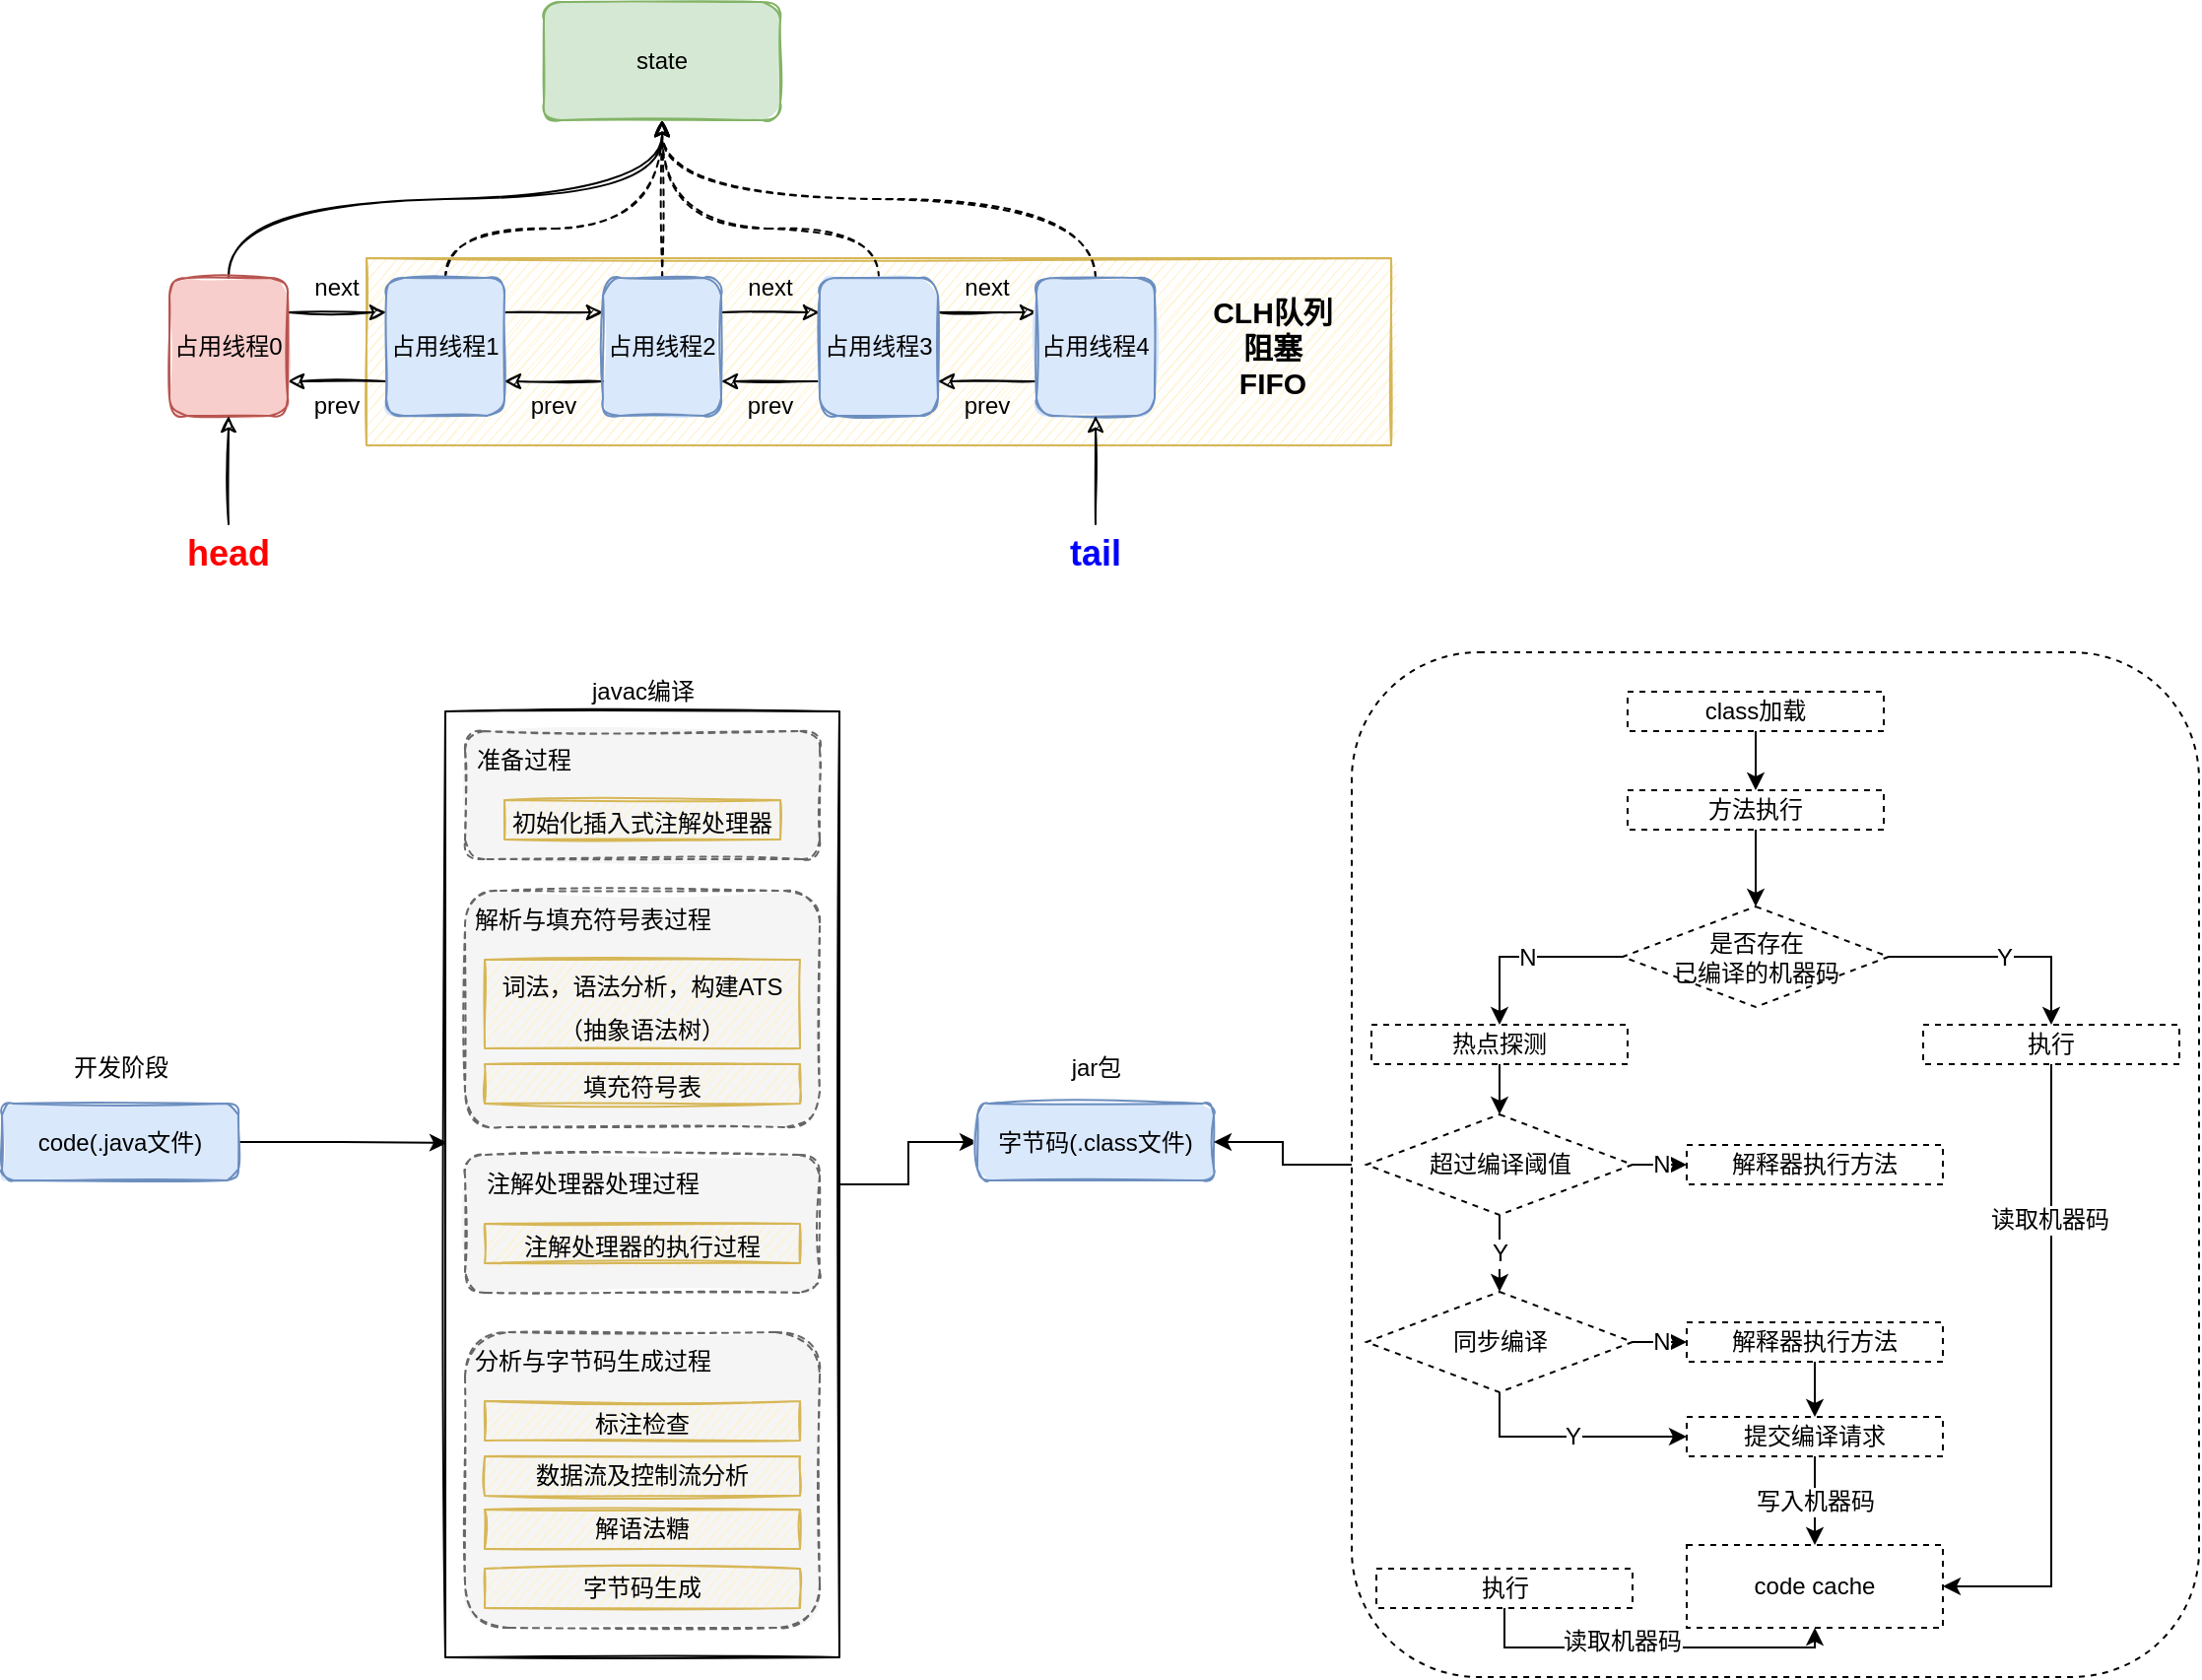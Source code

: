 <mxfile version="20.8.20" type="github">
  <diagram id="Yuw8eQQD934mDUAI04a5" name="第 1 页">
    <mxGraphModel dx="1434" dy="754" grid="1" gridSize="10" guides="1" tooltips="1" connect="1" arrows="1" fold="1" page="1" pageScale="1" pageWidth="827" pageHeight="1169" math="0" shadow="0">
      <root>
        <mxCell id="0" />
        <mxCell id="1" parent="0" />
        <mxCell id="kUrpYP0FrZ2lY7gKSXWZ-40" value="" style="rounded=0;whiteSpace=wrap;html=1;fontSize=18;sketch=1;fillColor=#fff2cc;strokeColor=#d6b656;shadow=0;glass=0;" parent="1" vertex="1">
          <mxGeometry x="200" y="370" width="520" height="95" as="geometry" />
        </mxCell>
        <mxCell id="kUrpYP0FrZ2lY7gKSXWZ-7" value="state" style="rounded=1;whiteSpace=wrap;html=1;sketch=1;fillColor=#d5e8d4;strokeColor=#82b366;fillStyle=solid;" parent="1" vertex="1">
          <mxGeometry x="290" y="240" width="120" height="60" as="geometry" />
        </mxCell>
        <mxCell id="kUrpYP0FrZ2lY7gKSXWZ-14" style="edgeStyle=orthogonalEdgeStyle;rounded=0;orthogonalLoop=1;jettySize=auto;html=1;exitX=1;exitY=0.25;exitDx=0;exitDy=0;entryX=0;entryY=0.25;entryDx=0;entryDy=0;sketch=1;" parent="1" source="kUrpYP0FrZ2lY7gKSXWZ-8" target="kUrpYP0FrZ2lY7gKSXWZ-9" edge="1">
          <mxGeometry relative="1" as="geometry" />
        </mxCell>
        <mxCell id="kUrpYP0FrZ2lY7gKSXWZ-20" style="edgeStyle=orthogonalEdgeStyle;rounded=0;orthogonalLoop=1;jettySize=auto;html=1;exitX=0;exitY=0.75;exitDx=0;exitDy=0;entryX=1;entryY=0.75;entryDx=0;entryDy=0;sketch=1;" parent="1" source="kUrpYP0FrZ2lY7gKSXWZ-8" target="kUrpYP0FrZ2lY7gKSXWZ-12" edge="1">
          <mxGeometry relative="1" as="geometry" />
        </mxCell>
        <mxCell id="kUrpYP0FrZ2lY7gKSXWZ-36" style="edgeStyle=orthogonalEdgeStyle;curved=1;rounded=0;sketch=1;orthogonalLoop=1;jettySize=auto;html=1;exitX=0.5;exitY=0;exitDx=0;exitDy=0;entryX=0.5;entryY=1;entryDx=0;entryDy=0;fontSize=18;dashed=1;" parent="1" source="kUrpYP0FrZ2lY7gKSXWZ-8" target="kUrpYP0FrZ2lY7gKSXWZ-7" edge="1">
          <mxGeometry relative="1" as="geometry">
            <Array as="points">
              <mxPoint x="240" y="355" />
              <mxPoint x="350" y="355" />
            </Array>
          </mxGeometry>
        </mxCell>
        <mxCell id="kUrpYP0FrZ2lY7gKSXWZ-8" value="占用线程1" style="rounded=1;whiteSpace=wrap;html=1;sketch=1;fillColor=#dae8fc;strokeColor=#6c8ebf;fillStyle=solid;" parent="1" vertex="1">
          <mxGeometry x="210" y="380" width="60" height="70" as="geometry" />
        </mxCell>
        <mxCell id="kUrpYP0FrZ2lY7gKSXWZ-15" style="edgeStyle=orthogonalEdgeStyle;rounded=0;orthogonalLoop=1;jettySize=auto;html=1;exitX=1;exitY=0.25;exitDx=0;exitDy=0;entryX=0;entryY=0.25;entryDx=0;entryDy=0;sketch=1;" parent="1" source="kUrpYP0FrZ2lY7gKSXWZ-9" target="kUrpYP0FrZ2lY7gKSXWZ-10" edge="1">
          <mxGeometry relative="1" as="geometry" />
        </mxCell>
        <mxCell id="kUrpYP0FrZ2lY7gKSXWZ-19" style="edgeStyle=orthogonalEdgeStyle;rounded=0;orthogonalLoop=1;jettySize=auto;html=1;exitX=0;exitY=0.75;exitDx=0;exitDy=0;entryX=1;entryY=0.75;entryDx=0;entryDy=0;sketch=1;" parent="1" source="kUrpYP0FrZ2lY7gKSXWZ-9" target="kUrpYP0FrZ2lY7gKSXWZ-8" edge="1">
          <mxGeometry relative="1" as="geometry" />
        </mxCell>
        <mxCell id="kUrpYP0FrZ2lY7gKSXWZ-37" style="edgeStyle=orthogonalEdgeStyle;curved=1;rounded=0;sketch=1;orthogonalLoop=1;jettySize=auto;html=1;exitX=0.5;exitY=0;exitDx=0;exitDy=0;entryX=0.5;entryY=1;entryDx=0;entryDy=0;fontSize=18;dashed=1;" parent="1" source="kUrpYP0FrZ2lY7gKSXWZ-9" target="kUrpYP0FrZ2lY7gKSXWZ-7" edge="1">
          <mxGeometry relative="1" as="geometry" />
        </mxCell>
        <mxCell id="kUrpYP0FrZ2lY7gKSXWZ-9" value="占用线程2" style="rounded=1;whiteSpace=wrap;html=1;sketch=1;fillColor=#dae8fc;strokeColor=#6c8ebf;fillStyle=solid;" parent="1" vertex="1">
          <mxGeometry x="320" y="380" width="60" height="70" as="geometry" />
        </mxCell>
        <mxCell id="kUrpYP0FrZ2lY7gKSXWZ-16" style="edgeStyle=orthogonalEdgeStyle;rounded=0;orthogonalLoop=1;jettySize=auto;html=1;exitX=1;exitY=0.25;exitDx=0;exitDy=0;entryX=0;entryY=0.25;entryDx=0;entryDy=0;sketch=1;" parent="1" source="kUrpYP0FrZ2lY7gKSXWZ-10" target="kUrpYP0FrZ2lY7gKSXWZ-11" edge="1">
          <mxGeometry relative="1" as="geometry" />
        </mxCell>
        <mxCell id="kUrpYP0FrZ2lY7gKSXWZ-18" style="edgeStyle=orthogonalEdgeStyle;rounded=0;orthogonalLoop=1;jettySize=auto;html=1;exitX=0;exitY=0.75;exitDx=0;exitDy=0;entryX=1;entryY=0.75;entryDx=0;entryDy=0;sketch=1;" parent="1" source="kUrpYP0FrZ2lY7gKSXWZ-10" target="kUrpYP0FrZ2lY7gKSXWZ-9" edge="1">
          <mxGeometry relative="1" as="geometry" />
        </mxCell>
        <mxCell id="kUrpYP0FrZ2lY7gKSXWZ-38" style="edgeStyle=orthogonalEdgeStyle;curved=1;rounded=0;sketch=1;orthogonalLoop=1;jettySize=auto;html=1;exitX=0.5;exitY=0;exitDx=0;exitDy=0;entryX=0.5;entryY=1;entryDx=0;entryDy=0;fontSize=18;dashed=1;" parent="1" source="kUrpYP0FrZ2lY7gKSXWZ-10" target="kUrpYP0FrZ2lY7gKSXWZ-7" edge="1">
          <mxGeometry relative="1" as="geometry">
            <Array as="points">
              <mxPoint x="460" y="355" />
              <mxPoint x="350" y="355" />
            </Array>
          </mxGeometry>
        </mxCell>
        <mxCell id="kUrpYP0FrZ2lY7gKSXWZ-10" value="占用线程3" style="rounded=1;whiteSpace=wrap;html=1;sketch=1;fillColor=#dae8fc;strokeColor=#6c8ebf;fillStyle=solid;" parent="1" vertex="1">
          <mxGeometry x="430" y="380" width="60" height="70" as="geometry" />
        </mxCell>
        <mxCell id="kUrpYP0FrZ2lY7gKSXWZ-17" style="edgeStyle=orthogonalEdgeStyle;rounded=0;orthogonalLoop=1;jettySize=auto;html=1;exitX=0;exitY=0.75;exitDx=0;exitDy=0;entryX=1;entryY=0.75;entryDx=0;entryDy=0;sketch=1;" parent="1" source="kUrpYP0FrZ2lY7gKSXWZ-11" target="kUrpYP0FrZ2lY7gKSXWZ-10" edge="1">
          <mxGeometry relative="1" as="geometry" />
        </mxCell>
        <mxCell id="kUrpYP0FrZ2lY7gKSXWZ-39" style="edgeStyle=orthogonalEdgeStyle;curved=1;rounded=0;sketch=1;orthogonalLoop=1;jettySize=auto;html=1;exitX=0.5;exitY=0;exitDx=0;exitDy=0;fontSize=18;dashed=1;" parent="1" source="kUrpYP0FrZ2lY7gKSXWZ-11" target="kUrpYP0FrZ2lY7gKSXWZ-7" edge="1">
          <mxGeometry relative="1" as="geometry" />
        </mxCell>
        <mxCell id="kUrpYP0FrZ2lY7gKSXWZ-11" value="占用线程4" style="rounded=1;whiteSpace=wrap;html=1;sketch=1;fillColor=#dae8fc;strokeColor=#6c8ebf;fillStyle=solid;" parent="1" vertex="1">
          <mxGeometry x="540" y="380" width="60" height="70" as="geometry" />
        </mxCell>
        <mxCell id="kUrpYP0FrZ2lY7gKSXWZ-13" style="edgeStyle=orthogonalEdgeStyle;rounded=0;orthogonalLoop=1;jettySize=auto;html=1;exitX=1;exitY=0.25;exitDx=0;exitDy=0;entryX=0;entryY=0.25;entryDx=0;entryDy=0;sketch=1;" parent="1" source="kUrpYP0FrZ2lY7gKSXWZ-12" target="kUrpYP0FrZ2lY7gKSXWZ-8" edge="1">
          <mxGeometry relative="1" as="geometry" />
        </mxCell>
        <mxCell id="kUrpYP0FrZ2lY7gKSXWZ-35" style="edgeStyle=orthogonalEdgeStyle;rounded=0;orthogonalLoop=1;jettySize=auto;html=1;exitX=0.5;exitY=0;exitDx=0;exitDy=0;entryX=0.5;entryY=1;entryDx=0;entryDy=0;fontSize=18;sketch=1;curved=1;" parent="1" source="kUrpYP0FrZ2lY7gKSXWZ-12" target="kUrpYP0FrZ2lY7gKSXWZ-7" edge="1">
          <mxGeometry relative="1" as="geometry" />
        </mxCell>
        <mxCell id="kUrpYP0FrZ2lY7gKSXWZ-12" value="占用线程0" style="rounded=1;whiteSpace=wrap;html=1;sketch=1;fillColor=#f8cecc;strokeColor=#b85450;fillStyle=solid;" parent="1" vertex="1">
          <mxGeometry x="100" y="380" width="60" height="70" as="geometry" />
        </mxCell>
        <mxCell id="kUrpYP0FrZ2lY7gKSXWZ-34" style="edgeStyle=orthogonalEdgeStyle;rounded=0;orthogonalLoop=1;jettySize=auto;html=1;exitX=0.5;exitY=0;exitDx=0;exitDy=0;entryX=0.5;entryY=1;entryDx=0;entryDy=0;fontSize=18;sketch=1;" parent="1" source="kUrpYP0FrZ2lY7gKSXWZ-21" target="kUrpYP0FrZ2lY7gKSXWZ-12" edge="1">
          <mxGeometry relative="1" as="geometry" />
        </mxCell>
        <mxCell id="kUrpYP0FrZ2lY7gKSXWZ-21" value="&lt;font style=&quot;font-size: 18px;&quot; color=&quot;#FF0000&quot;&gt;&lt;b&gt;head&lt;/b&gt;&lt;/font&gt;" style="text;html=1;strokeColor=none;fillColor=none;align=center;verticalAlign=middle;whiteSpace=wrap;rounded=0;sketch=1;" parent="1" vertex="1">
          <mxGeometry x="100" y="505" width="60" height="30" as="geometry" />
        </mxCell>
        <mxCell id="kUrpYP0FrZ2lY7gKSXWZ-22" value="next" style="text;html=1;strokeColor=none;fillColor=none;align=center;verticalAlign=middle;whiteSpace=wrap;rounded=0;sketch=1;" parent="1" vertex="1">
          <mxGeometry x="170" y="375" width="30" height="20" as="geometry" />
        </mxCell>
        <mxCell id="kUrpYP0FrZ2lY7gKSXWZ-24" value="next" style="text;html=1;strokeColor=none;fillColor=none;align=center;verticalAlign=middle;whiteSpace=wrap;rounded=0;sketch=1;" parent="1" vertex="1">
          <mxGeometry x="390" y="375" width="30" height="20" as="geometry" />
        </mxCell>
        <mxCell id="kUrpYP0FrZ2lY7gKSXWZ-26" value="next" style="text;html=1;strokeColor=none;fillColor=none;align=center;verticalAlign=middle;whiteSpace=wrap;rounded=0;sketch=1;" parent="1" vertex="1">
          <mxGeometry x="500" y="375" width="30" height="20" as="geometry" />
        </mxCell>
        <mxCell id="kUrpYP0FrZ2lY7gKSXWZ-27" value="prev" style="text;html=1;strokeColor=none;fillColor=none;align=center;verticalAlign=middle;whiteSpace=wrap;rounded=0;sketch=1;" parent="1" vertex="1">
          <mxGeometry x="500" y="435" width="30" height="20" as="geometry" />
        </mxCell>
        <mxCell id="kUrpYP0FrZ2lY7gKSXWZ-29" value="prev" style="text;html=1;strokeColor=none;fillColor=none;align=center;verticalAlign=middle;whiteSpace=wrap;rounded=0;sketch=1;" parent="1" vertex="1">
          <mxGeometry x="390" y="435" width="30" height="20" as="geometry" />
        </mxCell>
        <mxCell id="kUrpYP0FrZ2lY7gKSXWZ-30" value="prev" style="text;html=1;strokeColor=none;fillColor=none;align=center;verticalAlign=middle;whiteSpace=wrap;rounded=0;sketch=1;" parent="1" vertex="1">
          <mxGeometry x="280" y="435" width="30" height="20" as="geometry" />
        </mxCell>
        <mxCell id="kUrpYP0FrZ2lY7gKSXWZ-31" value="prev" style="text;html=1;strokeColor=none;fillColor=none;align=center;verticalAlign=middle;whiteSpace=wrap;rounded=0;sketch=1;" parent="1" vertex="1">
          <mxGeometry x="170" y="435" width="30" height="20" as="geometry" />
        </mxCell>
        <mxCell id="kUrpYP0FrZ2lY7gKSXWZ-33" style="edgeStyle=orthogonalEdgeStyle;rounded=0;orthogonalLoop=1;jettySize=auto;html=1;exitX=0.5;exitY=0;exitDx=0;exitDy=0;entryX=0.5;entryY=1;entryDx=0;entryDy=0;sketch=1;" parent="1" source="kUrpYP0FrZ2lY7gKSXWZ-32" target="kUrpYP0FrZ2lY7gKSXWZ-11" edge="1">
          <mxGeometry relative="1" as="geometry" />
        </mxCell>
        <mxCell id="kUrpYP0FrZ2lY7gKSXWZ-32" value="&lt;div style=&quot;font-size: 18px;&quot;&gt;&lt;font style=&quot;font-size: 18px;&quot; color=&quot;#0000FF&quot;&gt;&lt;b&gt;tail&lt;/b&gt;&lt;/font&gt;&lt;/div&gt;" style="text;html=1;strokeColor=none;fillColor=none;align=center;verticalAlign=middle;whiteSpace=wrap;rounded=0;sketch=1;" parent="1" vertex="1">
          <mxGeometry x="540" y="505" width="60" height="30" as="geometry" />
        </mxCell>
        <mxCell id="kUrpYP0FrZ2lY7gKSXWZ-42" value="&lt;div style=&quot;font-size: 15px;&quot;&gt;&lt;font style=&quot;font-size: 15px;&quot;&gt;&lt;b&gt;CLH队列&lt;/b&gt;&lt;/font&gt;&lt;/div&gt;&lt;div style=&quot;font-size: 15px;&quot;&gt;&lt;font style=&quot;font-size: 15px;&quot;&gt;&lt;b&gt;阻塞&lt;/b&gt;&lt;/font&gt;&lt;/div&gt;&lt;div style=&quot;font-size: 15px;&quot;&gt;&lt;font style=&quot;font-size: 15px;&quot;&gt;&lt;b&gt;FIFO&lt;br&gt;&lt;/b&gt;&lt;/font&gt;&lt;/div&gt;" style="text;html=1;strokeColor=none;fillColor=none;align=center;verticalAlign=middle;whiteSpace=wrap;rounded=0;sketch=1;" parent="1" vertex="1">
          <mxGeometry x="610" y="375" width="100" height="80" as="geometry" />
        </mxCell>
        <mxCell id="RqRscrc4wxtINAn6Nrad-28" style="edgeStyle=orthogonalEdgeStyle;rounded=0;orthogonalLoop=1;jettySize=auto;html=1;exitX=1;exitY=0.5;exitDx=0;exitDy=0;entryX=0.005;entryY=0.456;entryDx=0;entryDy=0;entryPerimeter=0;fontSize=12;" edge="1" parent="1" source="RqRscrc4wxtINAn6Nrad-1" target="RqRscrc4wxtINAn6Nrad-4">
          <mxGeometry relative="1" as="geometry" />
        </mxCell>
        <mxCell id="RqRscrc4wxtINAn6Nrad-1" value="&lt;div&gt;code(.java文件)&lt;br&gt;&lt;/div&gt;" style="rounded=1;whiteSpace=wrap;html=1;sketch=1;fillColor=#dae8fc;strokeColor=#6c8ebf;fillStyle=solid;" vertex="1" parent="1">
          <mxGeometry x="15" y="799" width="120" height="39" as="geometry" />
        </mxCell>
        <mxCell id="RqRscrc4wxtINAn6Nrad-2" value="开发阶段" style="text;html=1;strokeColor=none;fillColor=none;align=center;verticalAlign=middle;whiteSpace=wrap;rounded=0;sketch=1;" vertex="1" parent="1">
          <mxGeometry x="42.5" y="771" width="65" height="20" as="geometry" />
        </mxCell>
        <mxCell id="RqRscrc4wxtINAn6Nrad-31" style="edgeStyle=orthogonalEdgeStyle;rounded=0;orthogonalLoop=1;jettySize=auto;html=1;exitX=1;exitY=0.5;exitDx=0;exitDy=0;entryX=0;entryY=0.5;entryDx=0;entryDy=0;fontSize=12;" edge="1" parent="1" source="RqRscrc4wxtINAn6Nrad-4" target="RqRscrc4wxtINAn6Nrad-29">
          <mxGeometry relative="1" as="geometry" />
        </mxCell>
        <mxCell id="RqRscrc4wxtINAn6Nrad-4" value="" style="rounded=0;whiteSpace=wrap;html=1;fontSize=18;sketch=1;shadow=0;glass=0;" vertex="1" parent="1">
          <mxGeometry x="240" y="600" width="200" height="480" as="geometry" />
        </mxCell>
        <mxCell id="RqRscrc4wxtINAn6Nrad-5" value="" style="rounded=1;whiteSpace=wrap;html=1;sketch=1;fillColor=#f5f5f5;strokeColor=#666666;fillStyle=solid;fontColor=#333333;dashed=1;" vertex="1" parent="1">
          <mxGeometry x="250" y="610" width="180" height="65" as="geometry" />
        </mxCell>
        <mxCell id="RqRscrc4wxtINAn6Nrad-6" value="准备过程" style="text;html=1;strokeColor=none;fillColor=none;align=center;verticalAlign=middle;whiteSpace=wrap;rounded=0;sketch=1;" vertex="1" parent="1">
          <mxGeometry x="250" y="615" width="60" height="20" as="geometry" />
        </mxCell>
        <mxCell id="RqRscrc4wxtINAn6Nrad-7" value="&lt;font style=&quot;font-size: 17px;&quot;&gt;&lt;font style=&quot;font-size: 16px;&quot;&gt;&lt;font style=&quot;font-size: 15px;&quot;&gt;&lt;font style=&quot;font-size: 14px;&quot;&gt;&lt;font style=&quot;font-size: 13px;&quot;&gt;&lt;font style=&quot;font-size: 12px;&quot;&gt;初始化插入式注解处理器&lt;/font&gt;&lt;/font&gt;&lt;/font&gt;&lt;/font&gt;&lt;/font&gt;&lt;/font&gt;" style="rounded=0;whiteSpace=wrap;html=1;fontSize=18;sketch=1;fillColor=#fff2cc;strokeColor=#d6b656;shadow=0;glass=0;" vertex="1" parent="1">
          <mxGeometry x="270" y="645" width="140" height="20" as="geometry" />
        </mxCell>
        <mxCell id="RqRscrc4wxtINAn6Nrad-8" value="" style="rounded=1;whiteSpace=wrap;html=1;sketch=1;fillColor=#f5f5f5;strokeColor=#666666;fillStyle=solid;fontColor=#333333;dashed=1;" vertex="1" parent="1">
          <mxGeometry x="250" y="691" width="180" height="120" as="geometry" />
        </mxCell>
        <mxCell id="RqRscrc4wxtINAn6Nrad-9" value="解析与填充符号表过程" style="text;html=1;strokeColor=none;fillColor=none;align=center;verticalAlign=middle;whiteSpace=wrap;rounded=0;sketch=1;" vertex="1" parent="1">
          <mxGeometry x="250" y="696" width="130" height="20" as="geometry" />
        </mxCell>
        <mxCell id="RqRscrc4wxtINAn6Nrad-10" value="&lt;font style=&quot;font-size: 17px;&quot;&gt;&lt;font style=&quot;font-size: 16px;&quot;&gt;&lt;font style=&quot;font-size: 15px;&quot;&gt;&lt;font style=&quot;font-size: 14px;&quot;&gt;&lt;font style=&quot;font-size: 13px;&quot;&gt;&lt;font style=&quot;font-size: 12px;&quot;&gt;词法，语法分析，构建ATS（抽象语法树）&lt;/font&gt;&lt;/font&gt;&lt;/font&gt;&lt;/font&gt;&lt;/font&gt;&lt;/font&gt;" style="rounded=0;whiteSpace=wrap;html=1;fontSize=18;sketch=1;fillColor=#fff2cc;strokeColor=#d6b656;shadow=0;glass=0;" vertex="1" parent="1">
          <mxGeometry x="260" y="726" width="160" height="45" as="geometry" />
        </mxCell>
        <mxCell id="RqRscrc4wxtINAn6Nrad-11" value="&lt;font style=&quot;font-size: 17px;&quot;&gt;&lt;font style=&quot;font-size: 16px;&quot;&gt;&lt;font style=&quot;font-size: 15px;&quot;&gt;&lt;font style=&quot;font-size: 14px;&quot;&gt;&lt;font style=&quot;font-size: 13px;&quot;&gt;&lt;font style=&quot;font-size: 12px;&quot;&gt;填充符号表&lt;/font&gt;&lt;/font&gt;&lt;/font&gt;&lt;/font&gt;&lt;/font&gt;&lt;/font&gt;" style="rounded=0;whiteSpace=wrap;html=1;fontSize=18;sketch=1;fillColor=#fff2cc;strokeColor=#d6b656;shadow=0;glass=0;" vertex="1" parent="1">
          <mxGeometry x="260" y="779" width="160" height="20" as="geometry" />
        </mxCell>
        <mxCell id="RqRscrc4wxtINAn6Nrad-15" value="" style="rounded=1;whiteSpace=wrap;html=1;sketch=1;fillColor=#f5f5f5;strokeColor=#666666;fillStyle=solid;fontColor=#333333;dashed=1;" vertex="1" parent="1">
          <mxGeometry x="250" y="825" width="180" height="70" as="geometry" />
        </mxCell>
        <mxCell id="RqRscrc4wxtINAn6Nrad-16" value="注解处理器处理过程" style="text;html=1;strokeColor=none;fillColor=none;align=center;verticalAlign=middle;whiteSpace=wrap;rounded=0;sketch=1;" vertex="1" parent="1">
          <mxGeometry x="250" y="830" width="130" height="20" as="geometry" />
        </mxCell>
        <mxCell id="RqRscrc4wxtINAn6Nrad-17" value="&lt;font style=&quot;font-size: 17px;&quot;&gt;&lt;font style=&quot;font-size: 16px;&quot;&gt;&lt;font style=&quot;font-size: 15px;&quot;&gt;&lt;font style=&quot;font-size: 14px;&quot;&gt;&lt;font style=&quot;font-size: 13px;&quot;&gt;&lt;font style=&quot;font-size: 12px;&quot;&gt;注解处理器的执行过程&lt;/font&gt;&lt;/font&gt;&lt;/font&gt;&lt;/font&gt;&lt;/font&gt;&lt;/font&gt;" style="rounded=0;whiteSpace=wrap;html=1;fontSize=18;sketch=1;fillColor=#fff2cc;strokeColor=#d6b656;shadow=0;glass=0;" vertex="1" parent="1">
          <mxGeometry x="260" y="860" width="160" height="20" as="geometry" />
        </mxCell>
        <mxCell id="RqRscrc4wxtINAn6Nrad-19" value="" style="rounded=1;whiteSpace=wrap;html=1;sketch=1;fillColor=#f5f5f5;strokeColor=#666666;fillStyle=solid;fontColor=#333333;dashed=1;" vertex="1" parent="1">
          <mxGeometry x="250" y="915" width="180" height="150" as="geometry" />
        </mxCell>
        <mxCell id="RqRscrc4wxtINAn6Nrad-20" value="分析与字节码生成过程" style="text;html=1;strokeColor=none;fillColor=none;align=center;verticalAlign=middle;whiteSpace=wrap;rounded=0;sketch=1;" vertex="1" parent="1">
          <mxGeometry x="250" y="920" width="130" height="20" as="geometry" />
        </mxCell>
        <mxCell id="RqRscrc4wxtINAn6Nrad-21" value="&lt;font style=&quot;font-size: 17px;&quot;&gt;&lt;font style=&quot;font-size: 16px;&quot;&gt;&lt;font style=&quot;font-size: 15px;&quot;&gt;&lt;font style=&quot;font-size: 14px;&quot;&gt;&lt;font style=&quot;font-size: 13px;&quot;&gt;&lt;font style=&quot;font-size: 12px;&quot;&gt;标注检查&lt;/font&gt;&lt;/font&gt;&lt;/font&gt;&lt;/font&gt;&lt;/font&gt;&lt;/font&gt;" style="rounded=0;whiteSpace=wrap;html=1;fontSize=18;sketch=1;fillColor=#fff2cc;strokeColor=#d6b656;shadow=0;glass=0;" vertex="1" parent="1">
          <mxGeometry x="260" y="950" width="160" height="20" as="geometry" />
        </mxCell>
        <mxCell id="RqRscrc4wxtINAn6Nrad-22" value="&lt;span style=&quot;font-size: 12px;&quot;&gt;数据流及控制流分析&lt;/span&gt;" style="rounded=0;whiteSpace=wrap;html=1;fontSize=12;sketch=1;fillColor=#fff2cc;strokeColor=#d6b656;shadow=0;glass=0;fontStyle=0;align=center;" vertex="1" parent="1">
          <mxGeometry x="260" y="978" width="160" height="20" as="geometry" />
        </mxCell>
        <mxCell id="RqRscrc4wxtINAn6Nrad-23" value="&lt;span style=&quot;font-size: 12px;&quot;&gt;解语法糖&lt;/span&gt;" style="rounded=0;whiteSpace=wrap;html=1;fontSize=12;sketch=1;fillColor=#fff2cc;strokeColor=#d6b656;shadow=0;glass=0;fontStyle=0;align=center;" vertex="1" parent="1">
          <mxGeometry x="260" y="1005" width="160" height="20" as="geometry" />
        </mxCell>
        <mxCell id="RqRscrc4wxtINAn6Nrad-24" value="&lt;span style=&quot;font-size: 12px;&quot;&gt;字节码生成&lt;/span&gt;" style="rounded=0;whiteSpace=wrap;html=1;fontSize=12;sketch=1;fillColor=#fff2cc;strokeColor=#d6b656;shadow=0;glass=0;fontStyle=0;align=center;" vertex="1" parent="1">
          <mxGeometry x="260" y="1035" width="160" height="20" as="geometry" />
        </mxCell>
        <mxCell id="RqRscrc4wxtINAn6Nrad-25" value="javac编译" style="text;html=1;strokeColor=none;fillColor=none;align=center;verticalAlign=middle;whiteSpace=wrap;rounded=0;sketch=1;" vertex="1" parent="1">
          <mxGeometry x="307.5" y="580" width="65" height="20" as="geometry" />
        </mxCell>
        <mxCell id="RqRscrc4wxtINAn6Nrad-29" value="字节码(.class文件)" style="rounded=1;whiteSpace=wrap;html=1;sketch=1;fillColor=#dae8fc;strokeColor=#6c8ebf;fillStyle=solid;" vertex="1" parent="1">
          <mxGeometry x="510" y="799" width="120" height="39" as="geometry" />
        </mxCell>
        <mxCell id="RqRscrc4wxtINAn6Nrad-30" value="jar包" style="text;html=1;strokeColor=none;fillColor=none;align=center;verticalAlign=middle;whiteSpace=wrap;rounded=0;sketch=1;" vertex="1" parent="1">
          <mxGeometry x="537.5" y="771" width="65" height="20" as="geometry" />
        </mxCell>
        <mxCell id="RqRscrc4wxtINAn6Nrad-65" style="edgeStyle=orthogonalEdgeStyle;rounded=0;orthogonalLoop=1;jettySize=auto;html=1;exitX=0;exitY=0.5;exitDx=0;exitDy=0;entryX=1;entryY=0.5;entryDx=0;entryDy=0;fontSize=12;" edge="1" parent="1" source="RqRscrc4wxtINAn6Nrad-32" target="RqRscrc4wxtINAn6Nrad-29">
          <mxGeometry relative="1" as="geometry" />
        </mxCell>
        <mxCell id="RqRscrc4wxtINAn6Nrad-32" value="" style="rounded=1;whiteSpace=wrap;html=1;dashed=1;fontSize=12;" vertex="1" parent="1">
          <mxGeometry x="700" y="570" width="430" height="520" as="geometry" />
        </mxCell>
        <mxCell id="RqRscrc4wxtINAn6Nrad-50" style="edgeStyle=orthogonalEdgeStyle;rounded=0;orthogonalLoop=1;jettySize=auto;html=1;exitX=0.5;exitY=1;exitDx=0;exitDy=0;entryX=0.5;entryY=0;entryDx=0;entryDy=0;fontSize=12;" edge="1" parent="1" source="RqRscrc4wxtINAn6Nrad-33" target="RqRscrc4wxtINAn6Nrad-34">
          <mxGeometry relative="1" as="geometry" />
        </mxCell>
        <mxCell id="RqRscrc4wxtINAn6Nrad-33" value="class加载" style="rounded=0;whiteSpace=wrap;html=1;dashed=1;fontSize=12;" vertex="1" parent="1">
          <mxGeometry x="840" y="590" width="130" height="20" as="geometry" />
        </mxCell>
        <mxCell id="RqRscrc4wxtINAn6Nrad-49" style="edgeStyle=orthogonalEdgeStyle;rounded=0;orthogonalLoop=1;jettySize=auto;html=1;exitX=0.5;exitY=1;exitDx=0;exitDy=0;entryX=0.5;entryY=0;entryDx=0;entryDy=0;fontSize=12;" edge="1" parent="1" source="RqRscrc4wxtINAn6Nrad-34" target="RqRscrc4wxtINAn6Nrad-35">
          <mxGeometry relative="1" as="geometry" />
        </mxCell>
        <mxCell id="RqRscrc4wxtINAn6Nrad-34" value="方法执行" style="rounded=0;whiteSpace=wrap;html=1;dashed=1;fontSize=12;" vertex="1" parent="1">
          <mxGeometry x="840" y="640" width="130" height="20" as="geometry" />
        </mxCell>
        <mxCell id="RqRscrc4wxtINAn6Nrad-47" value="N" style="edgeStyle=orthogonalEdgeStyle;rounded=0;orthogonalLoop=1;jettySize=auto;html=1;exitX=0;exitY=0.5;exitDx=0;exitDy=0;entryX=0.5;entryY=0;entryDx=0;entryDy=0;fontSize=12;" edge="1" parent="1" source="RqRscrc4wxtINAn6Nrad-35" target="RqRscrc4wxtINAn6Nrad-37">
          <mxGeometry relative="1" as="geometry" />
        </mxCell>
        <mxCell id="RqRscrc4wxtINAn6Nrad-48" value="Y" style="edgeStyle=orthogonalEdgeStyle;rounded=0;orthogonalLoop=1;jettySize=auto;html=1;exitX=1;exitY=0.5;exitDx=0;exitDy=0;entryX=0.5;entryY=0;entryDx=0;entryDy=0;fontSize=12;" edge="1" parent="1" source="RqRscrc4wxtINAn6Nrad-35" target="RqRscrc4wxtINAn6Nrad-36">
          <mxGeometry relative="1" as="geometry" />
        </mxCell>
        <mxCell id="RqRscrc4wxtINAn6Nrad-35" value="&lt;div&gt;是否存在&lt;/div&gt;&lt;div&gt;已编译的机器码&lt;/div&gt;" style="rhombus;whiteSpace=wrap;html=1;dashed=1;fontSize=12;" vertex="1" parent="1">
          <mxGeometry x="837.5" y="699" width="135" height="51" as="geometry" />
        </mxCell>
        <mxCell id="RqRscrc4wxtINAn6Nrad-57" style="edgeStyle=orthogonalEdgeStyle;rounded=0;orthogonalLoop=1;jettySize=auto;html=1;exitX=0.5;exitY=1;exitDx=0;exitDy=0;entryX=1;entryY=0.5;entryDx=0;entryDy=0;fontSize=12;" edge="1" parent="1" source="RqRscrc4wxtINAn6Nrad-36" target="RqRscrc4wxtINAn6Nrad-54">
          <mxGeometry relative="1" as="geometry" />
        </mxCell>
        <mxCell id="RqRscrc4wxtINAn6Nrad-60" value="读取机器码" style="edgeLabel;html=1;align=center;verticalAlign=middle;resizable=0;points=[];fontSize=12;" vertex="1" connectable="0" parent="RqRscrc4wxtINAn6Nrad-57">
          <mxGeometry x="-0.509" y="-1" relative="1" as="geometry">
            <mxPoint as="offset" />
          </mxGeometry>
        </mxCell>
        <mxCell id="RqRscrc4wxtINAn6Nrad-36" value="执行" style="rounded=0;whiteSpace=wrap;html=1;dashed=1;fontSize=12;" vertex="1" parent="1">
          <mxGeometry x="990" y="759" width="130" height="20" as="geometry" />
        </mxCell>
        <mxCell id="RqRscrc4wxtINAn6Nrad-46" style="edgeStyle=orthogonalEdgeStyle;rounded=0;orthogonalLoop=1;jettySize=auto;html=1;exitX=0.5;exitY=1;exitDx=0;exitDy=0;entryX=0.5;entryY=0;entryDx=0;entryDy=0;fontSize=12;" edge="1" parent="1" source="RqRscrc4wxtINAn6Nrad-37" target="RqRscrc4wxtINAn6Nrad-38">
          <mxGeometry relative="1" as="geometry" />
        </mxCell>
        <mxCell id="RqRscrc4wxtINAn6Nrad-37" value="热点探测" style="rounded=0;whiteSpace=wrap;html=1;dashed=1;fontSize=12;" vertex="1" parent="1">
          <mxGeometry x="710" y="759" width="130" height="20" as="geometry" />
        </mxCell>
        <mxCell id="RqRscrc4wxtINAn6Nrad-43" value="Y" style="edgeStyle=orthogonalEdgeStyle;rounded=0;orthogonalLoop=1;jettySize=auto;html=1;exitX=0.5;exitY=1;exitDx=0;exitDy=0;entryX=0.5;entryY=0;entryDx=0;entryDy=0;fontSize=12;" edge="1" parent="1" source="RqRscrc4wxtINAn6Nrad-38" target="RqRscrc4wxtINAn6Nrad-42">
          <mxGeometry relative="1" as="geometry" />
        </mxCell>
        <mxCell id="RqRscrc4wxtINAn6Nrad-45" value="N" style="edgeStyle=orthogonalEdgeStyle;rounded=0;orthogonalLoop=1;jettySize=auto;html=1;exitX=1;exitY=0.5;exitDx=0;exitDy=0;entryX=0;entryY=0.5;entryDx=0;entryDy=0;fontSize=12;" edge="1" parent="1" source="RqRscrc4wxtINAn6Nrad-38" target="RqRscrc4wxtINAn6Nrad-39">
          <mxGeometry relative="1" as="geometry" />
        </mxCell>
        <mxCell id="RqRscrc4wxtINAn6Nrad-38" value="超过编译阈值" style="rhombus;whiteSpace=wrap;html=1;dashed=1;fontSize=12;" vertex="1" parent="1">
          <mxGeometry x="707.5" y="804.5" width="135" height="51" as="geometry" />
        </mxCell>
        <mxCell id="RqRscrc4wxtINAn6Nrad-39" value="解释器执行方法" style="rounded=0;whiteSpace=wrap;html=1;dashed=1;fontSize=12;" vertex="1" parent="1">
          <mxGeometry x="870" y="820" width="130" height="20" as="geometry" />
        </mxCell>
        <mxCell id="RqRscrc4wxtINAn6Nrad-58" style="edgeStyle=orthogonalEdgeStyle;rounded=0;orthogonalLoop=1;jettySize=auto;html=1;exitX=0.5;exitY=1;exitDx=0;exitDy=0;entryX=0.5;entryY=0;entryDx=0;entryDy=0;fontSize=12;" edge="1" parent="1" source="RqRscrc4wxtINAn6Nrad-40" target="RqRscrc4wxtINAn6Nrad-52">
          <mxGeometry relative="1" as="geometry" />
        </mxCell>
        <mxCell id="RqRscrc4wxtINAn6Nrad-40" value="解释器执行方法" style="rounded=0;whiteSpace=wrap;html=1;dashed=1;fontSize=12;" vertex="1" parent="1">
          <mxGeometry x="870" y="910" width="130" height="20" as="geometry" />
        </mxCell>
        <mxCell id="RqRscrc4wxtINAn6Nrad-51" value="N" style="edgeStyle=orthogonalEdgeStyle;rounded=0;orthogonalLoop=1;jettySize=auto;html=1;exitX=1;exitY=0.5;exitDx=0;exitDy=0;entryX=0;entryY=0.5;entryDx=0;entryDy=0;fontSize=12;" edge="1" parent="1" source="RqRscrc4wxtINAn6Nrad-42" target="RqRscrc4wxtINAn6Nrad-40">
          <mxGeometry relative="1" as="geometry" />
        </mxCell>
        <mxCell id="RqRscrc4wxtINAn6Nrad-56" value="Y" style="edgeStyle=orthogonalEdgeStyle;rounded=0;orthogonalLoop=1;jettySize=auto;html=1;exitX=0.5;exitY=1;exitDx=0;exitDy=0;entryX=0;entryY=0.5;entryDx=0;entryDy=0;fontSize=12;" edge="1" parent="1" source="RqRscrc4wxtINAn6Nrad-42" target="RqRscrc4wxtINAn6Nrad-52">
          <mxGeometry relative="1" as="geometry" />
        </mxCell>
        <mxCell id="RqRscrc4wxtINAn6Nrad-42" value="同步编译" style="rhombus;whiteSpace=wrap;html=1;dashed=1;fontSize=12;" vertex="1" parent="1">
          <mxGeometry x="707.5" y="894.5" width="135" height="51" as="geometry" />
        </mxCell>
        <mxCell id="RqRscrc4wxtINAn6Nrad-59" value="写入机器码" style="edgeStyle=orthogonalEdgeStyle;rounded=0;orthogonalLoop=1;jettySize=auto;html=1;fontSize=12;" edge="1" parent="1" source="RqRscrc4wxtINAn6Nrad-52" target="RqRscrc4wxtINAn6Nrad-54">
          <mxGeometry relative="1" as="geometry" />
        </mxCell>
        <mxCell id="RqRscrc4wxtINAn6Nrad-52" value="提交编译请求" style="rounded=0;whiteSpace=wrap;html=1;dashed=1;fontSize=12;" vertex="1" parent="1">
          <mxGeometry x="870" y="958" width="130" height="20" as="geometry" />
        </mxCell>
        <mxCell id="RqRscrc4wxtINAn6Nrad-54" value="code cache" style="rounded=0;whiteSpace=wrap;html=1;dashed=1;fontSize=12;" vertex="1" parent="1">
          <mxGeometry x="870" y="1023" width="130" height="42" as="geometry" />
        </mxCell>
        <mxCell id="RqRscrc4wxtINAn6Nrad-63" style="edgeStyle=orthogonalEdgeStyle;rounded=0;orthogonalLoop=1;jettySize=auto;html=1;exitX=0.5;exitY=1;exitDx=0;exitDy=0;entryX=0.5;entryY=1;entryDx=0;entryDy=0;fontSize=12;" edge="1" parent="1" source="RqRscrc4wxtINAn6Nrad-62" target="RqRscrc4wxtINAn6Nrad-54">
          <mxGeometry relative="1" as="geometry" />
        </mxCell>
        <mxCell id="RqRscrc4wxtINAn6Nrad-64" value="读取机器码" style="edgeLabel;html=1;align=center;verticalAlign=middle;resizable=0;points=[];fontSize=12;" vertex="1" connectable="0" parent="RqRscrc4wxtINAn6Nrad-63">
          <mxGeometry x="-0.163" y="3" relative="1" as="geometry">
            <mxPoint x="1" as="offset" />
          </mxGeometry>
        </mxCell>
        <mxCell id="RqRscrc4wxtINAn6Nrad-62" value="执行" style="rounded=0;whiteSpace=wrap;html=1;dashed=1;fontSize=12;" vertex="1" parent="1">
          <mxGeometry x="712.5" y="1035" width="130" height="20" as="geometry" />
        </mxCell>
      </root>
    </mxGraphModel>
  </diagram>
</mxfile>
